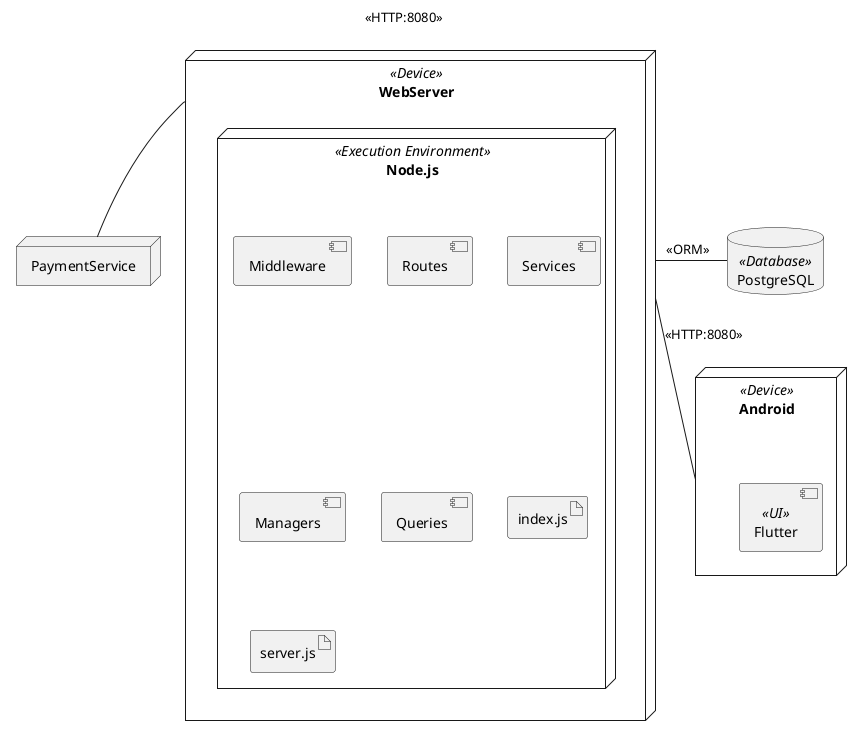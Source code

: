 @startuml DeploymentDiagram

node WebServer <<Device>> {
    node Node.js <<Execution Environment>> {
        component Middleware
        component Routes
        component Services
        component Managers
        component Queries
        artifact index.js
        artifact server.js
    }
}

node Android <<Device>> {
    component Flutter <<UI>>
}

database PostgreSQL <<Database>>

node PaymentService {

}

WebServer -right- PostgreSQL:<<ORM>>
WebServer -- Android :<<HTTP:8080>>
WebServer -left- PaymentService :<<HTTP:8080>>

@enduml
